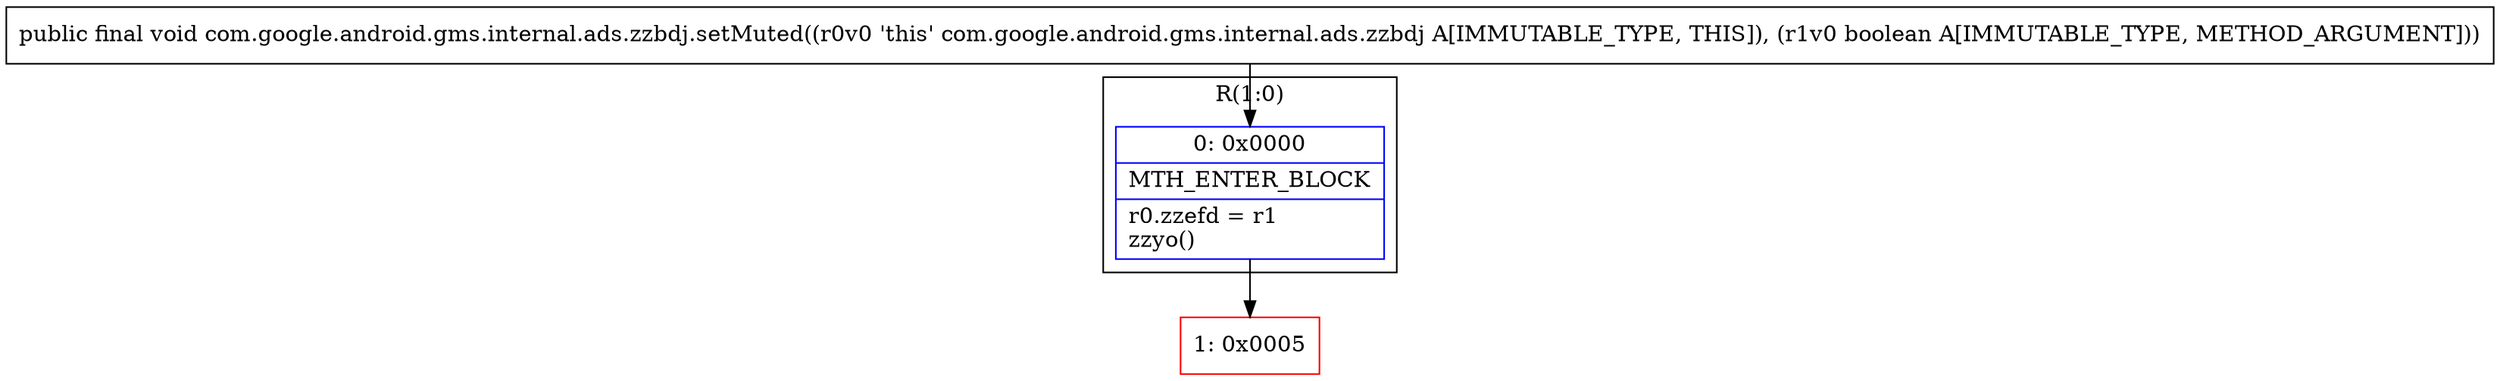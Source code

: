 digraph "CFG forcom.google.android.gms.internal.ads.zzbdj.setMuted(Z)V" {
subgraph cluster_Region_1585376037 {
label = "R(1:0)";
node [shape=record,color=blue];
Node_0 [shape=record,label="{0\:\ 0x0000|MTH_ENTER_BLOCK\l|r0.zzefd = r1\lzzyo()\l}"];
}
Node_1 [shape=record,color=red,label="{1\:\ 0x0005}"];
MethodNode[shape=record,label="{public final void com.google.android.gms.internal.ads.zzbdj.setMuted((r0v0 'this' com.google.android.gms.internal.ads.zzbdj A[IMMUTABLE_TYPE, THIS]), (r1v0 boolean A[IMMUTABLE_TYPE, METHOD_ARGUMENT])) }"];
MethodNode -> Node_0;
Node_0 -> Node_1;
}

